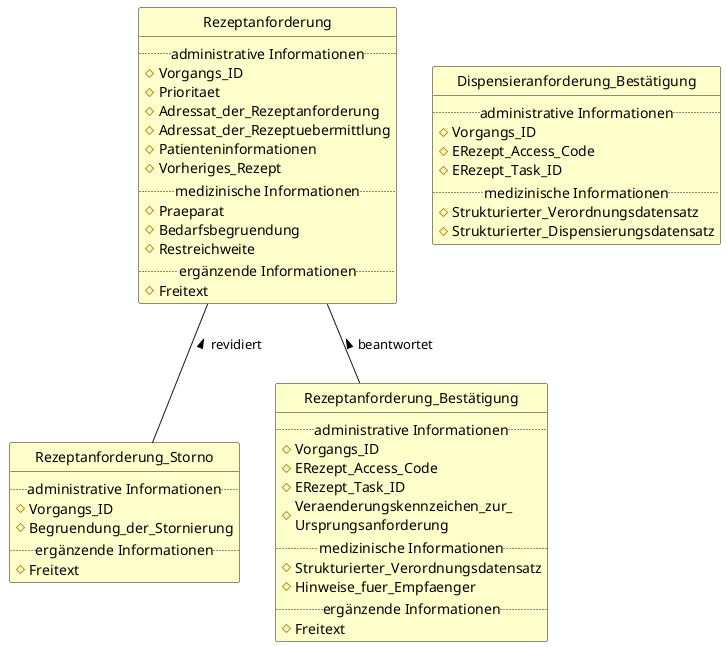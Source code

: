 @startuml

'top to bottom direction

'skinparam linetype ortho
hide circle
hide methods

class "Rezeptanforderung" as Rezeptanforderung #BUSINESS {
    ..administrative Informationen..
    #Vorgangs_ID
    #Prioritaet
    #Adressat_der_Rezeptanforderung
    #Adressat_der_Rezeptuebermittlung
    #Patienteninformationen
    #Vorheriges_Rezept
    ..medizinische Informationen..
    #Praeparat
    #Bedarfsbegruendung
    #Restreichweite
    ..ergänzende Informationen..
    #Freitext
}

class "Rezeptanforderung_Storno" as Rezeptanforderung_Storno #BUSINESS {
    ..administrative Informationen..
    #Vorgangs_ID
    #Begruendung_der_Stornierung
    ..ergänzende Informationen..
    #Freitext
}

class "Rezeptanforderung_Bestätigung" as Rezeptanforderung_Bestätigung #BUSINESS {
    ..administrative Informationen..
    #Vorgangs_ID
    #ERezept_Access_Code
    #ERezept_Task_ID
    #Veraenderungskennzeichen_zur_\nUrsprungsanforderung
    ..medizinische Informationen..
    #Strukturierter_Verordnungsdatensatz
    #Hinweise_fuer_Empfaenger
    ..ergänzende Informationen..
    #Freitext
}

class "Dispensieranforderung_Bestätigung" as Dispensieranforderung_Bestätigung #BUSINESS {
    ..administrative Informationen..
    #Vorgangs_ID
    #ERezept_Access_Code
    #ERezept_Task_ID
    ..medizinische Informationen..
    #Strukturierter_Verordnungsdatensatz
    #Strukturierter_Dispensierungsdatensatz
}

Rezeptanforderung_Storno -up- Rezeptanforderung: revidiert >
Rezeptanforderung_Bestätigung -up- Rezeptanforderung: beantwortet >

@enduml